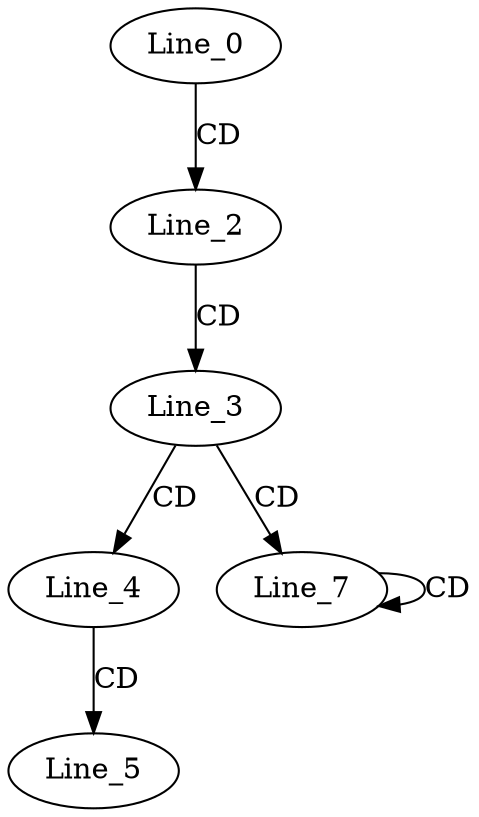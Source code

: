 digraph G {
  Line_0;
  Line_2;
  Line_3;
  Line_4;
  Line_5;
  Line_7;
  Line_7;
  Line_7;
  Line_0 -> Line_2 [ label="CD" ];
  Line_2 -> Line_3 [ label="CD" ];
  Line_3 -> Line_4 [ label="CD" ];
  Line_4 -> Line_5 [ label="CD" ];
  Line_3 -> Line_7 [ label="CD" ];
  Line_7 -> Line_7 [ label="CD" ];
}
